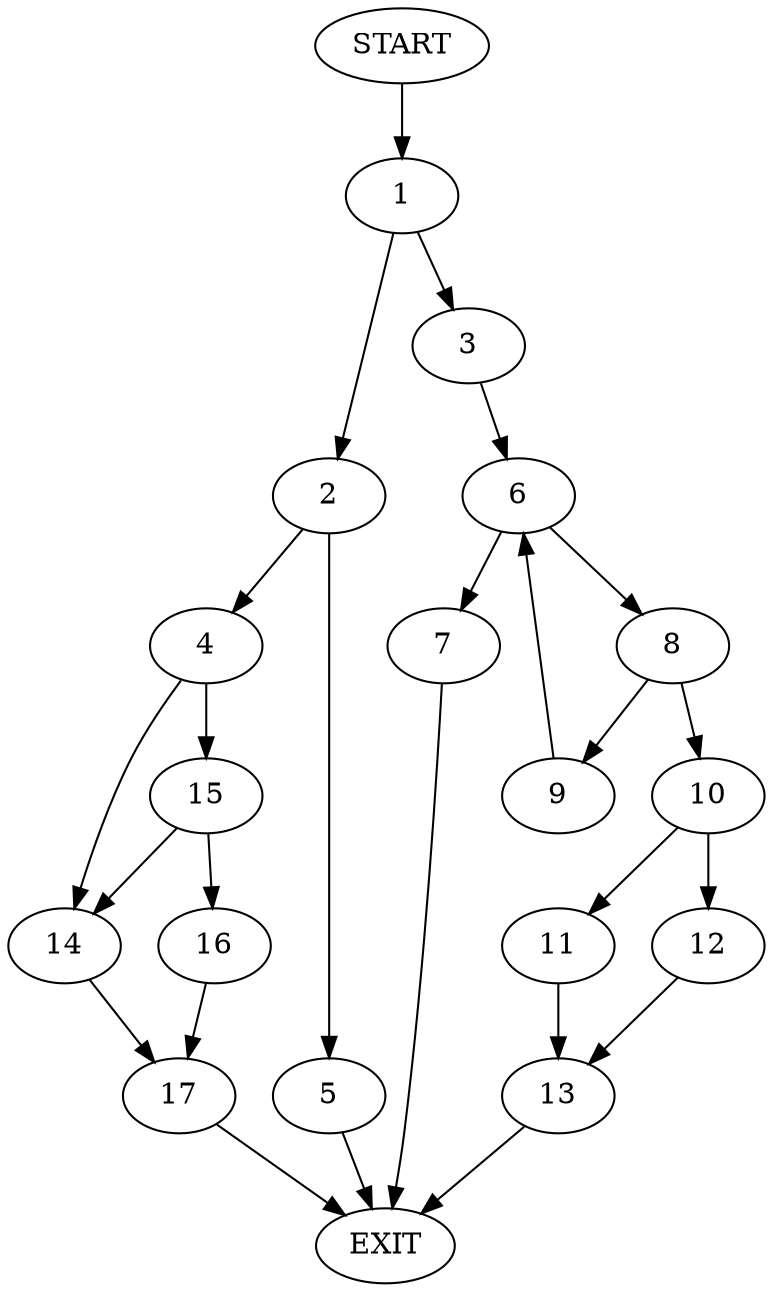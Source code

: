 digraph {
0 [label="START"]
18 [label="EXIT"]
0 -> 1
1 -> 2
1 -> 3
2 -> 4
2 -> 5
3 -> 6
6 -> 7
6 -> 8
8 -> 9
8 -> 10
7 -> 18
10 -> 11
10 -> 12
9 -> 6
12 -> 13
11 -> 13
13 -> 18
4 -> 14
4 -> 15
5 -> 18
15 -> 14
15 -> 16
14 -> 17
16 -> 17
17 -> 18
}
